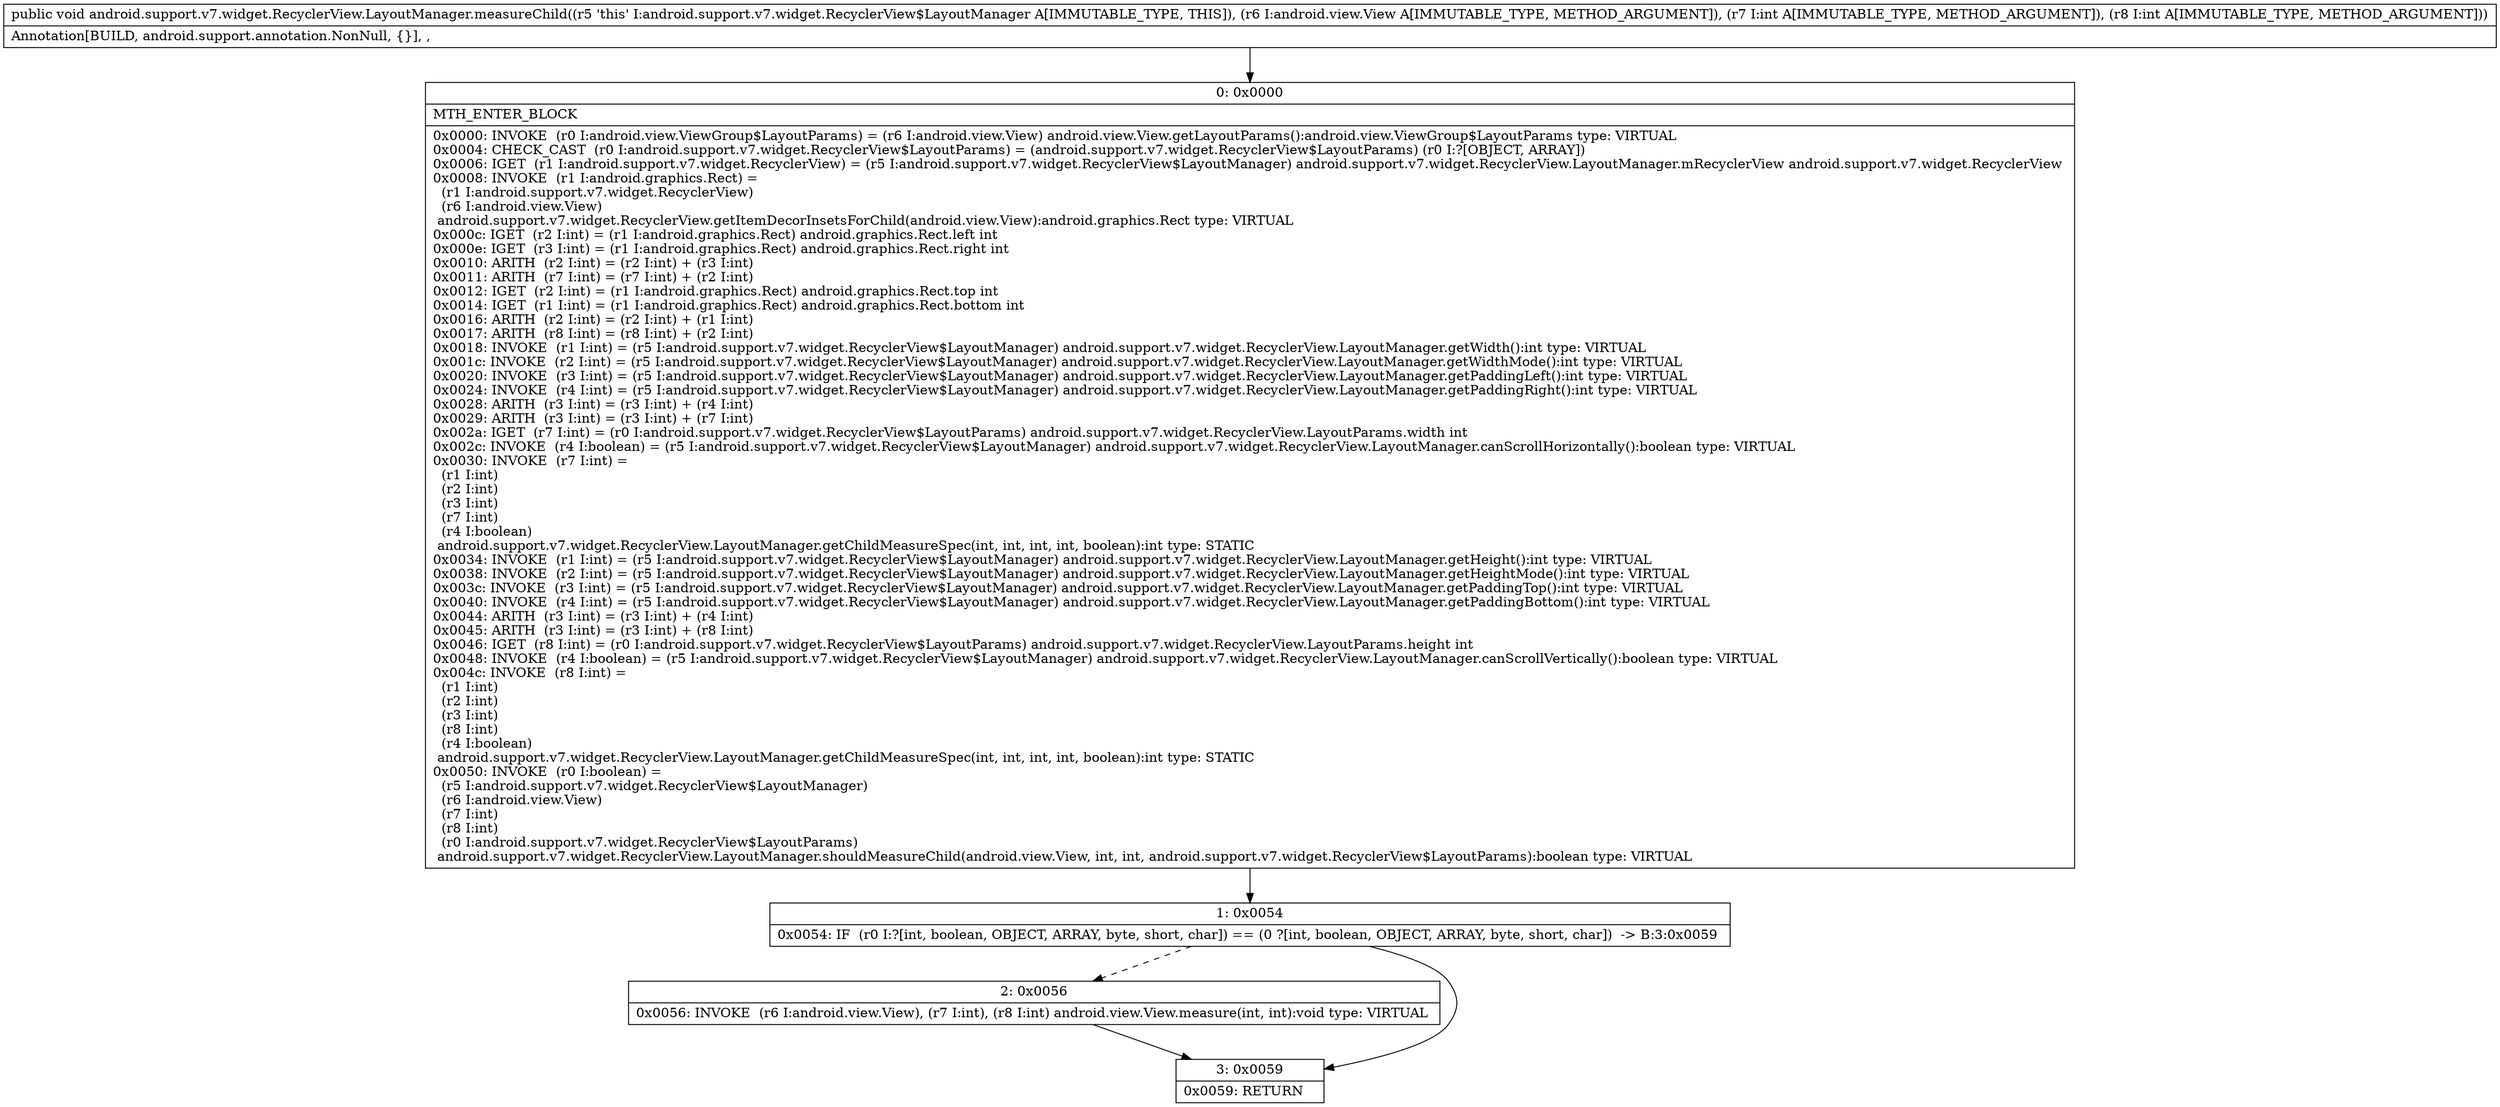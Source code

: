 digraph "CFG forandroid.support.v7.widget.RecyclerView.LayoutManager.measureChild(Landroid\/view\/View;II)V" {
Node_0 [shape=record,label="{0\:\ 0x0000|MTH_ENTER_BLOCK\l|0x0000: INVOKE  (r0 I:android.view.ViewGroup$LayoutParams) = (r6 I:android.view.View) android.view.View.getLayoutParams():android.view.ViewGroup$LayoutParams type: VIRTUAL \l0x0004: CHECK_CAST  (r0 I:android.support.v7.widget.RecyclerView$LayoutParams) = (android.support.v7.widget.RecyclerView$LayoutParams) (r0 I:?[OBJECT, ARRAY]) \l0x0006: IGET  (r1 I:android.support.v7.widget.RecyclerView) = (r5 I:android.support.v7.widget.RecyclerView$LayoutManager) android.support.v7.widget.RecyclerView.LayoutManager.mRecyclerView android.support.v7.widget.RecyclerView \l0x0008: INVOKE  (r1 I:android.graphics.Rect) = \l  (r1 I:android.support.v7.widget.RecyclerView)\l  (r6 I:android.view.View)\l android.support.v7.widget.RecyclerView.getItemDecorInsetsForChild(android.view.View):android.graphics.Rect type: VIRTUAL \l0x000c: IGET  (r2 I:int) = (r1 I:android.graphics.Rect) android.graphics.Rect.left int \l0x000e: IGET  (r3 I:int) = (r1 I:android.graphics.Rect) android.graphics.Rect.right int \l0x0010: ARITH  (r2 I:int) = (r2 I:int) + (r3 I:int) \l0x0011: ARITH  (r7 I:int) = (r7 I:int) + (r2 I:int) \l0x0012: IGET  (r2 I:int) = (r1 I:android.graphics.Rect) android.graphics.Rect.top int \l0x0014: IGET  (r1 I:int) = (r1 I:android.graphics.Rect) android.graphics.Rect.bottom int \l0x0016: ARITH  (r2 I:int) = (r2 I:int) + (r1 I:int) \l0x0017: ARITH  (r8 I:int) = (r8 I:int) + (r2 I:int) \l0x0018: INVOKE  (r1 I:int) = (r5 I:android.support.v7.widget.RecyclerView$LayoutManager) android.support.v7.widget.RecyclerView.LayoutManager.getWidth():int type: VIRTUAL \l0x001c: INVOKE  (r2 I:int) = (r5 I:android.support.v7.widget.RecyclerView$LayoutManager) android.support.v7.widget.RecyclerView.LayoutManager.getWidthMode():int type: VIRTUAL \l0x0020: INVOKE  (r3 I:int) = (r5 I:android.support.v7.widget.RecyclerView$LayoutManager) android.support.v7.widget.RecyclerView.LayoutManager.getPaddingLeft():int type: VIRTUAL \l0x0024: INVOKE  (r4 I:int) = (r5 I:android.support.v7.widget.RecyclerView$LayoutManager) android.support.v7.widget.RecyclerView.LayoutManager.getPaddingRight():int type: VIRTUAL \l0x0028: ARITH  (r3 I:int) = (r3 I:int) + (r4 I:int) \l0x0029: ARITH  (r3 I:int) = (r3 I:int) + (r7 I:int) \l0x002a: IGET  (r7 I:int) = (r0 I:android.support.v7.widget.RecyclerView$LayoutParams) android.support.v7.widget.RecyclerView.LayoutParams.width int \l0x002c: INVOKE  (r4 I:boolean) = (r5 I:android.support.v7.widget.RecyclerView$LayoutManager) android.support.v7.widget.RecyclerView.LayoutManager.canScrollHorizontally():boolean type: VIRTUAL \l0x0030: INVOKE  (r7 I:int) = \l  (r1 I:int)\l  (r2 I:int)\l  (r3 I:int)\l  (r7 I:int)\l  (r4 I:boolean)\l android.support.v7.widget.RecyclerView.LayoutManager.getChildMeasureSpec(int, int, int, int, boolean):int type: STATIC \l0x0034: INVOKE  (r1 I:int) = (r5 I:android.support.v7.widget.RecyclerView$LayoutManager) android.support.v7.widget.RecyclerView.LayoutManager.getHeight():int type: VIRTUAL \l0x0038: INVOKE  (r2 I:int) = (r5 I:android.support.v7.widget.RecyclerView$LayoutManager) android.support.v7.widget.RecyclerView.LayoutManager.getHeightMode():int type: VIRTUAL \l0x003c: INVOKE  (r3 I:int) = (r5 I:android.support.v7.widget.RecyclerView$LayoutManager) android.support.v7.widget.RecyclerView.LayoutManager.getPaddingTop():int type: VIRTUAL \l0x0040: INVOKE  (r4 I:int) = (r5 I:android.support.v7.widget.RecyclerView$LayoutManager) android.support.v7.widget.RecyclerView.LayoutManager.getPaddingBottom():int type: VIRTUAL \l0x0044: ARITH  (r3 I:int) = (r3 I:int) + (r4 I:int) \l0x0045: ARITH  (r3 I:int) = (r3 I:int) + (r8 I:int) \l0x0046: IGET  (r8 I:int) = (r0 I:android.support.v7.widget.RecyclerView$LayoutParams) android.support.v7.widget.RecyclerView.LayoutParams.height int \l0x0048: INVOKE  (r4 I:boolean) = (r5 I:android.support.v7.widget.RecyclerView$LayoutManager) android.support.v7.widget.RecyclerView.LayoutManager.canScrollVertically():boolean type: VIRTUAL \l0x004c: INVOKE  (r8 I:int) = \l  (r1 I:int)\l  (r2 I:int)\l  (r3 I:int)\l  (r8 I:int)\l  (r4 I:boolean)\l android.support.v7.widget.RecyclerView.LayoutManager.getChildMeasureSpec(int, int, int, int, boolean):int type: STATIC \l0x0050: INVOKE  (r0 I:boolean) = \l  (r5 I:android.support.v7.widget.RecyclerView$LayoutManager)\l  (r6 I:android.view.View)\l  (r7 I:int)\l  (r8 I:int)\l  (r0 I:android.support.v7.widget.RecyclerView$LayoutParams)\l android.support.v7.widget.RecyclerView.LayoutManager.shouldMeasureChild(android.view.View, int, int, android.support.v7.widget.RecyclerView$LayoutParams):boolean type: VIRTUAL \l}"];
Node_1 [shape=record,label="{1\:\ 0x0054|0x0054: IF  (r0 I:?[int, boolean, OBJECT, ARRAY, byte, short, char]) == (0 ?[int, boolean, OBJECT, ARRAY, byte, short, char])  \-\> B:3:0x0059 \l}"];
Node_2 [shape=record,label="{2\:\ 0x0056|0x0056: INVOKE  (r6 I:android.view.View), (r7 I:int), (r8 I:int) android.view.View.measure(int, int):void type: VIRTUAL \l}"];
Node_3 [shape=record,label="{3\:\ 0x0059|0x0059: RETURN   \l}"];
MethodNode[shape=record,label="{public void android.support.v7.widget.RecyclerView.LayoutManager.measureChild((r5 'this' I:android.support.v7.widget.RecyclerView$LayoutManager A[IMMUTABLE_TYPE, THIS]), (r6 I:android.view.View A[IMMUTABLE_TYPE, METHOD_ARGUMENT]), (r7 I:int A[IMMUTABLE_TYPE, METHOD_ARGUMENT]), (r8 I:int A[IMMUTABLE_TYPE, METHOD_ARGUMENT]))  | Annotation[BUILD, android.support.annotation.NonNull, \{\}], , \l}"];
MethodNode -> Node_0;
Node_0 -> Node_1;
Node_1 -> Node_2[style=dashed];
Node_1 -> Node_3;
Node_2 -> Node_3;
}

